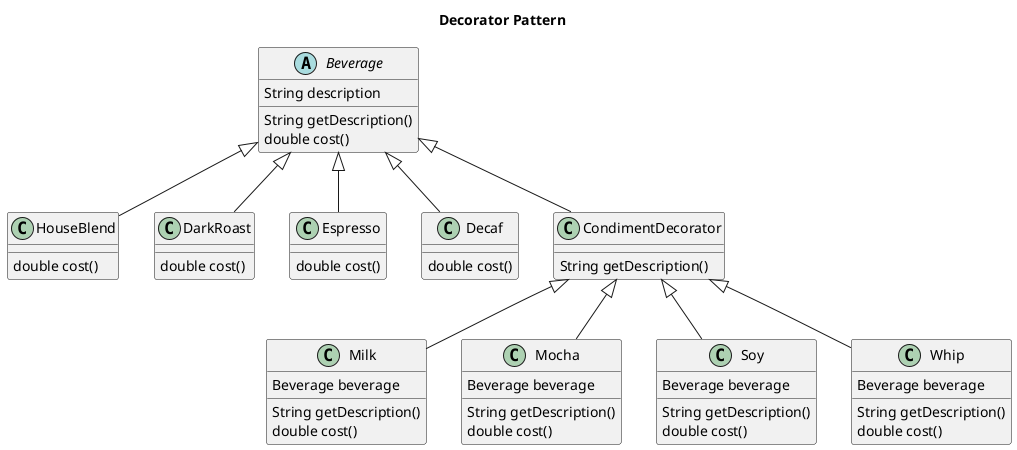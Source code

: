 @startuml

title Decorator Pattern

abstract class Beverage {
    String description

    String getDescription()
    double cost()
}

class HouseBlend extends Beverage {
    double cost()
}

class DarkRoast extends Beverage {
    double cost()
}

class Espresso extends Beverage {
    double cost()
}

class Decaf extends Beverage {
    double cost()
}

class CondimentDecorator extends Beverage {
    String getDescription()
}

class Milk extends CondimentDecorator {
    Beverage beverage

    String getDescription()
    double cost()
}

class Mocha extends CondimentDecorator {
    Beverage beverage

    String getDescription()
    double cost()
}

class Soy extends CondimentDecorator {
    Beverage beverage

    String getDescription()
    double cost()
}

class Whip extends CondimentDecorator {
    Beverage beverage

    String getDescription()
    double cost()
}

@enduml